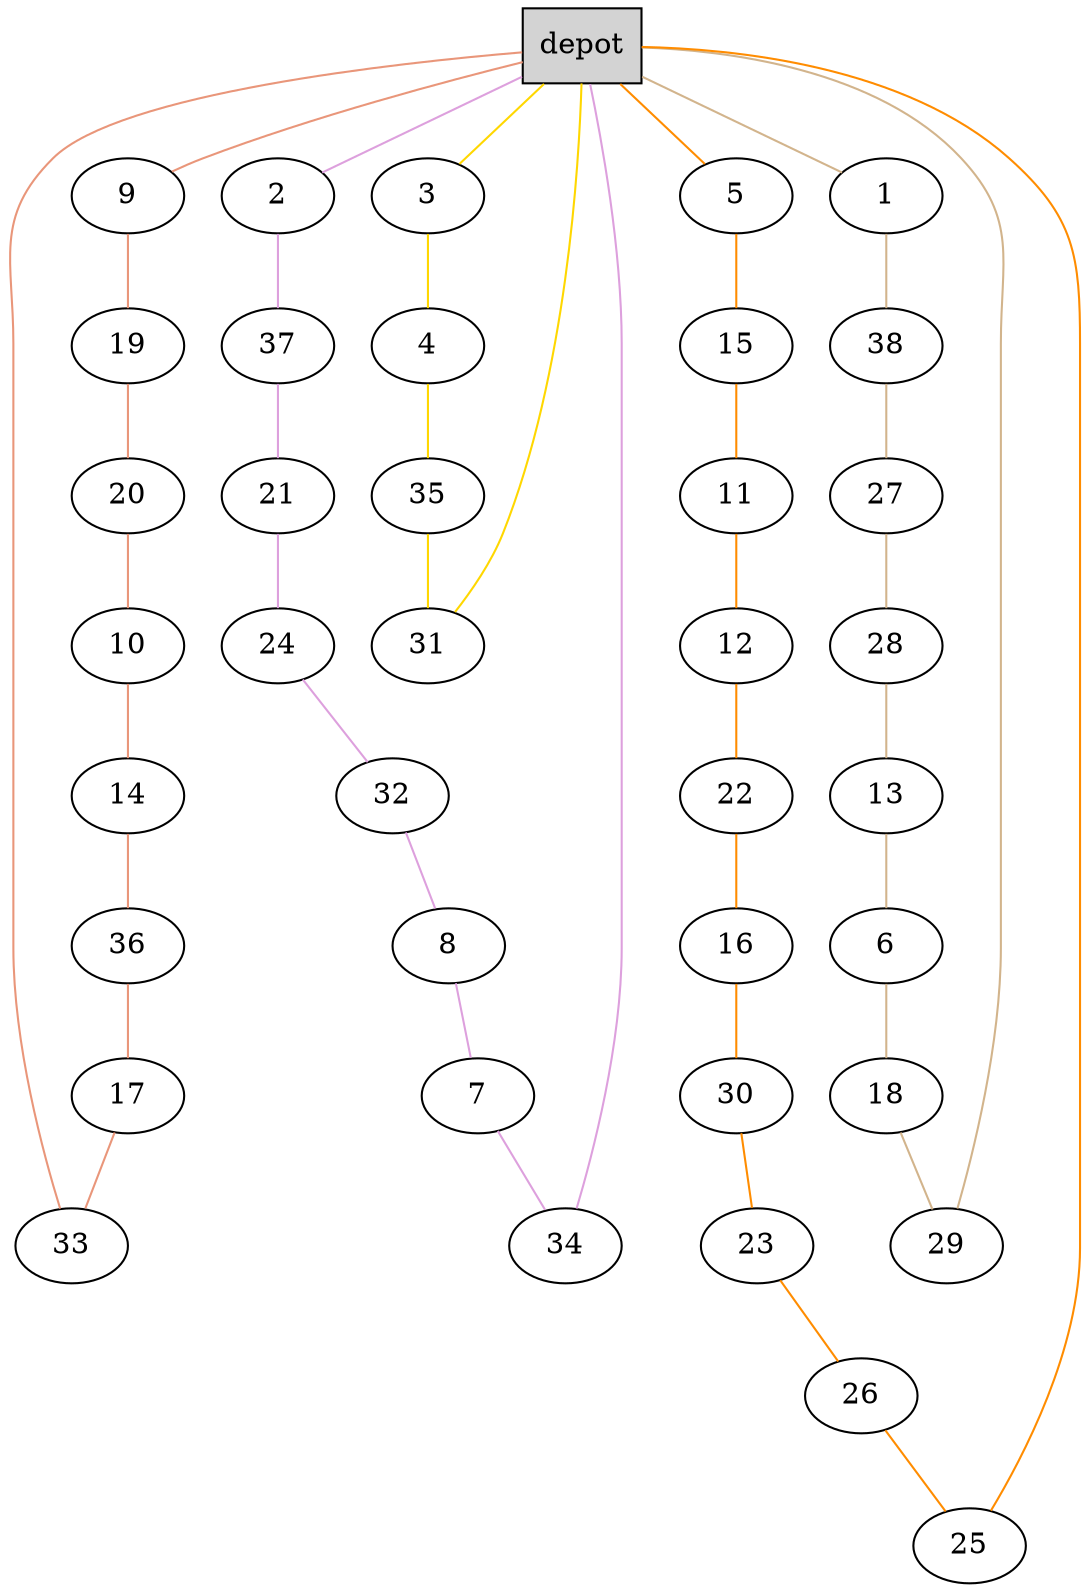 graph G {
  0[shape = box, label = "depot", style = filled ];
  9[shape = ellipse];
  "0"--"9"[color = darksalmon];
  19[shape = ellipse];
  "9"--"19"[color = darksalmon];
  20[shape = ellipse];
  "19"--"20"[color = darksalmon];
  10[shape = ellipse];
  "20"--"10"[color = darksalmon];
  14[shape = ellipse];
  "10"--"14"[color = darksalmon];
  36[shape = ellipse];
  "14"--"36"[color = darksalmon];
  17[shape = ellipse];
  "36"--"17"[color = darksalmon];
  33[shape = ellipse];
  "17"--"33"[color = darksalmon];
  "33"--"0"[color = darksalmon];
  3[shape = ellipse];
  "0"--"3"[color = gold];
  4[shape = ellipse];
  "3"--"4"[color = gold];
  35[shape = ellipse];
  "4"--"35"[color = gold];
  31[shape = ellipse];
  "35"--"31"[color = gold];
  "31"--"0"[color = gold];
  2[shape = ellipse];
  "0"--"2"[color = plum];
  37[shape = ellipse];
  "2"--"37"[color = plum];
  21[shape = ellipse];
  "37"--"21"[color = plum];
  24[shape = ellipse];
  "21"--"24"[color = plum];
  32[shape = ellipse];
  "24"--"32"[color = plum];
  8[shape = ellipse];
  "32"--"8"[color = plum];
  7[shape = ellipse];
  "8"--"7"[color = plum];
  34[shape = ellipse];
  "7"--"34"[color = plum];
  "34"--"0"[color = plum];
  1[shape = ellipse];
  "0"--"1"[color = tan];
  38[shape = ellipse];
  "1"--"38"[color = tan];
  27[shape = ellipse];
  "38"--"27"[color = tan];
  28[shape = ellipse];
  "27"--"28"[color = tan];
  13[shape = ellipse];
  "28"--"13"[color = tan];
  6[shape = ellipse];
  "13"--"6"[color = tan];
  18[shape = ellipse];
  "6"--"18"[color = tan];
  29[shape = ellipse];
  "18"--"29"[color = tan];
  "29"--"0"[color = tan];
  5[shape = ellipse];
  "0"--"5"[color = darkorange];
  15[shape = ellipse];
  "5"--"15"[color = darkorange];
  11[shape = ellipse];
  "15"--"11"[color = darkorange];
  12[shape = ellipse];
  "11"--"12"[color = darkorange];
  22[shape = ellipse];
  "12"--"22"[color = darkorange];
  16[shape = ellipse];
  "22"--"16"[color = darkorange];
  30[shape = ellipse];
  "16"--"30"[color = darkorange];
  23[shape = ellipse];
  "30"--"23"[color = darkorange];
  26[shape = ellipse];
  "23"--"26"[color = darkorange];
  25[shape = ellipse];
  "26"--"25"[color = darkorange];
  "25"--"0"[color = darkorange];
}
